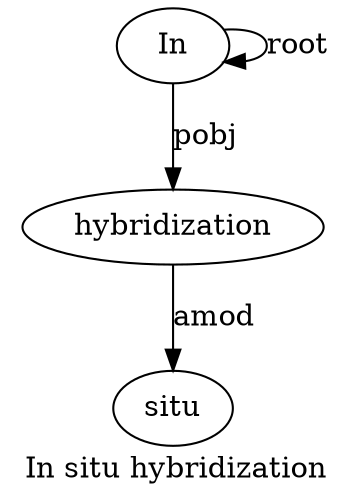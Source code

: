 digraph "In situ hybridization" {
label="In situ hybridization";
In1 [style=filled, fillcolor=white, label=In];
In1 -> In1  [label=root];
hybridization3 [style=filled, fillcolor=white, label=hybridization];
situ2 [style=filled, fillcolor=white, label=situ];
hybridization3 -> situ2  [label=amod];
In1 -> hybridization3  [label=pobj];
}
